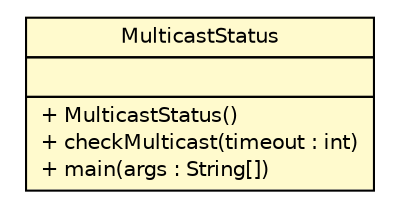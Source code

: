 #!/usr/local/bin/dot
#
# Class diagram 
# Generated by UMLGraph version R5_6 (http://www.umlgraph.org/)
#

digraph G {
	edge [fontname="Helvetica",fontsize=10,labelfontname="Helvetica",labelfontsize=10];
	node [fontname="Helvetica",fontsize=10,shape=plaintext];
	nodesep=0.25;
	ranksep=0.5;
	// sorcer.provider.boot.MulticastStatus
	c216121 [label=<<table title="sorcer.provider.boot.MulticastStatus" border="0" cellborder="1" cellspacing="0" cellpadding="2" port="p" bgcolor="lemonChiffon" href="./MulticastStatus.html">
		<tr><td><table border="0" cellspacing="0" cellpadding="1">
<tr><td align="center" balign="center"> MulticastStatus </td></tr>
		</table></td></tr>
		<tr><td><table border="0" cellspacing="0" cellpadding="1">
<tr><td align="left" balign="left">  </td></tr>
		</table></td></tr>
		<tr><td><table border="0" cellspacing="0" cellpadding="1">
<tr><td align="left" balign="left"> + MulticastStatus() </td></tr>
<tr><td align="left" balign="left"> + checkMulticast(timeout : int) </td></tr>
<tr><td align="left" balign="left"> + main(args : String[]) </td></tr>
		</table></td></tr>
		</table>>, URL="./MulticastStatus.html", fontname="Helvetica", fontcolor="black", fontsize=10.0];
}

